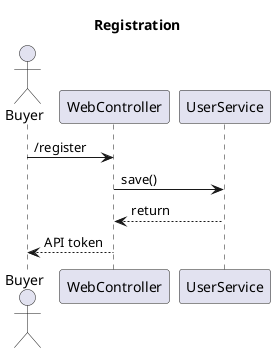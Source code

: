 @startuml
title Registration
actor Buyer

Buyer -> WebController : /register
WebController -> UserService : save()
WebController <-- UserService : return
Buyer <-- WebController : API token
@enduml
